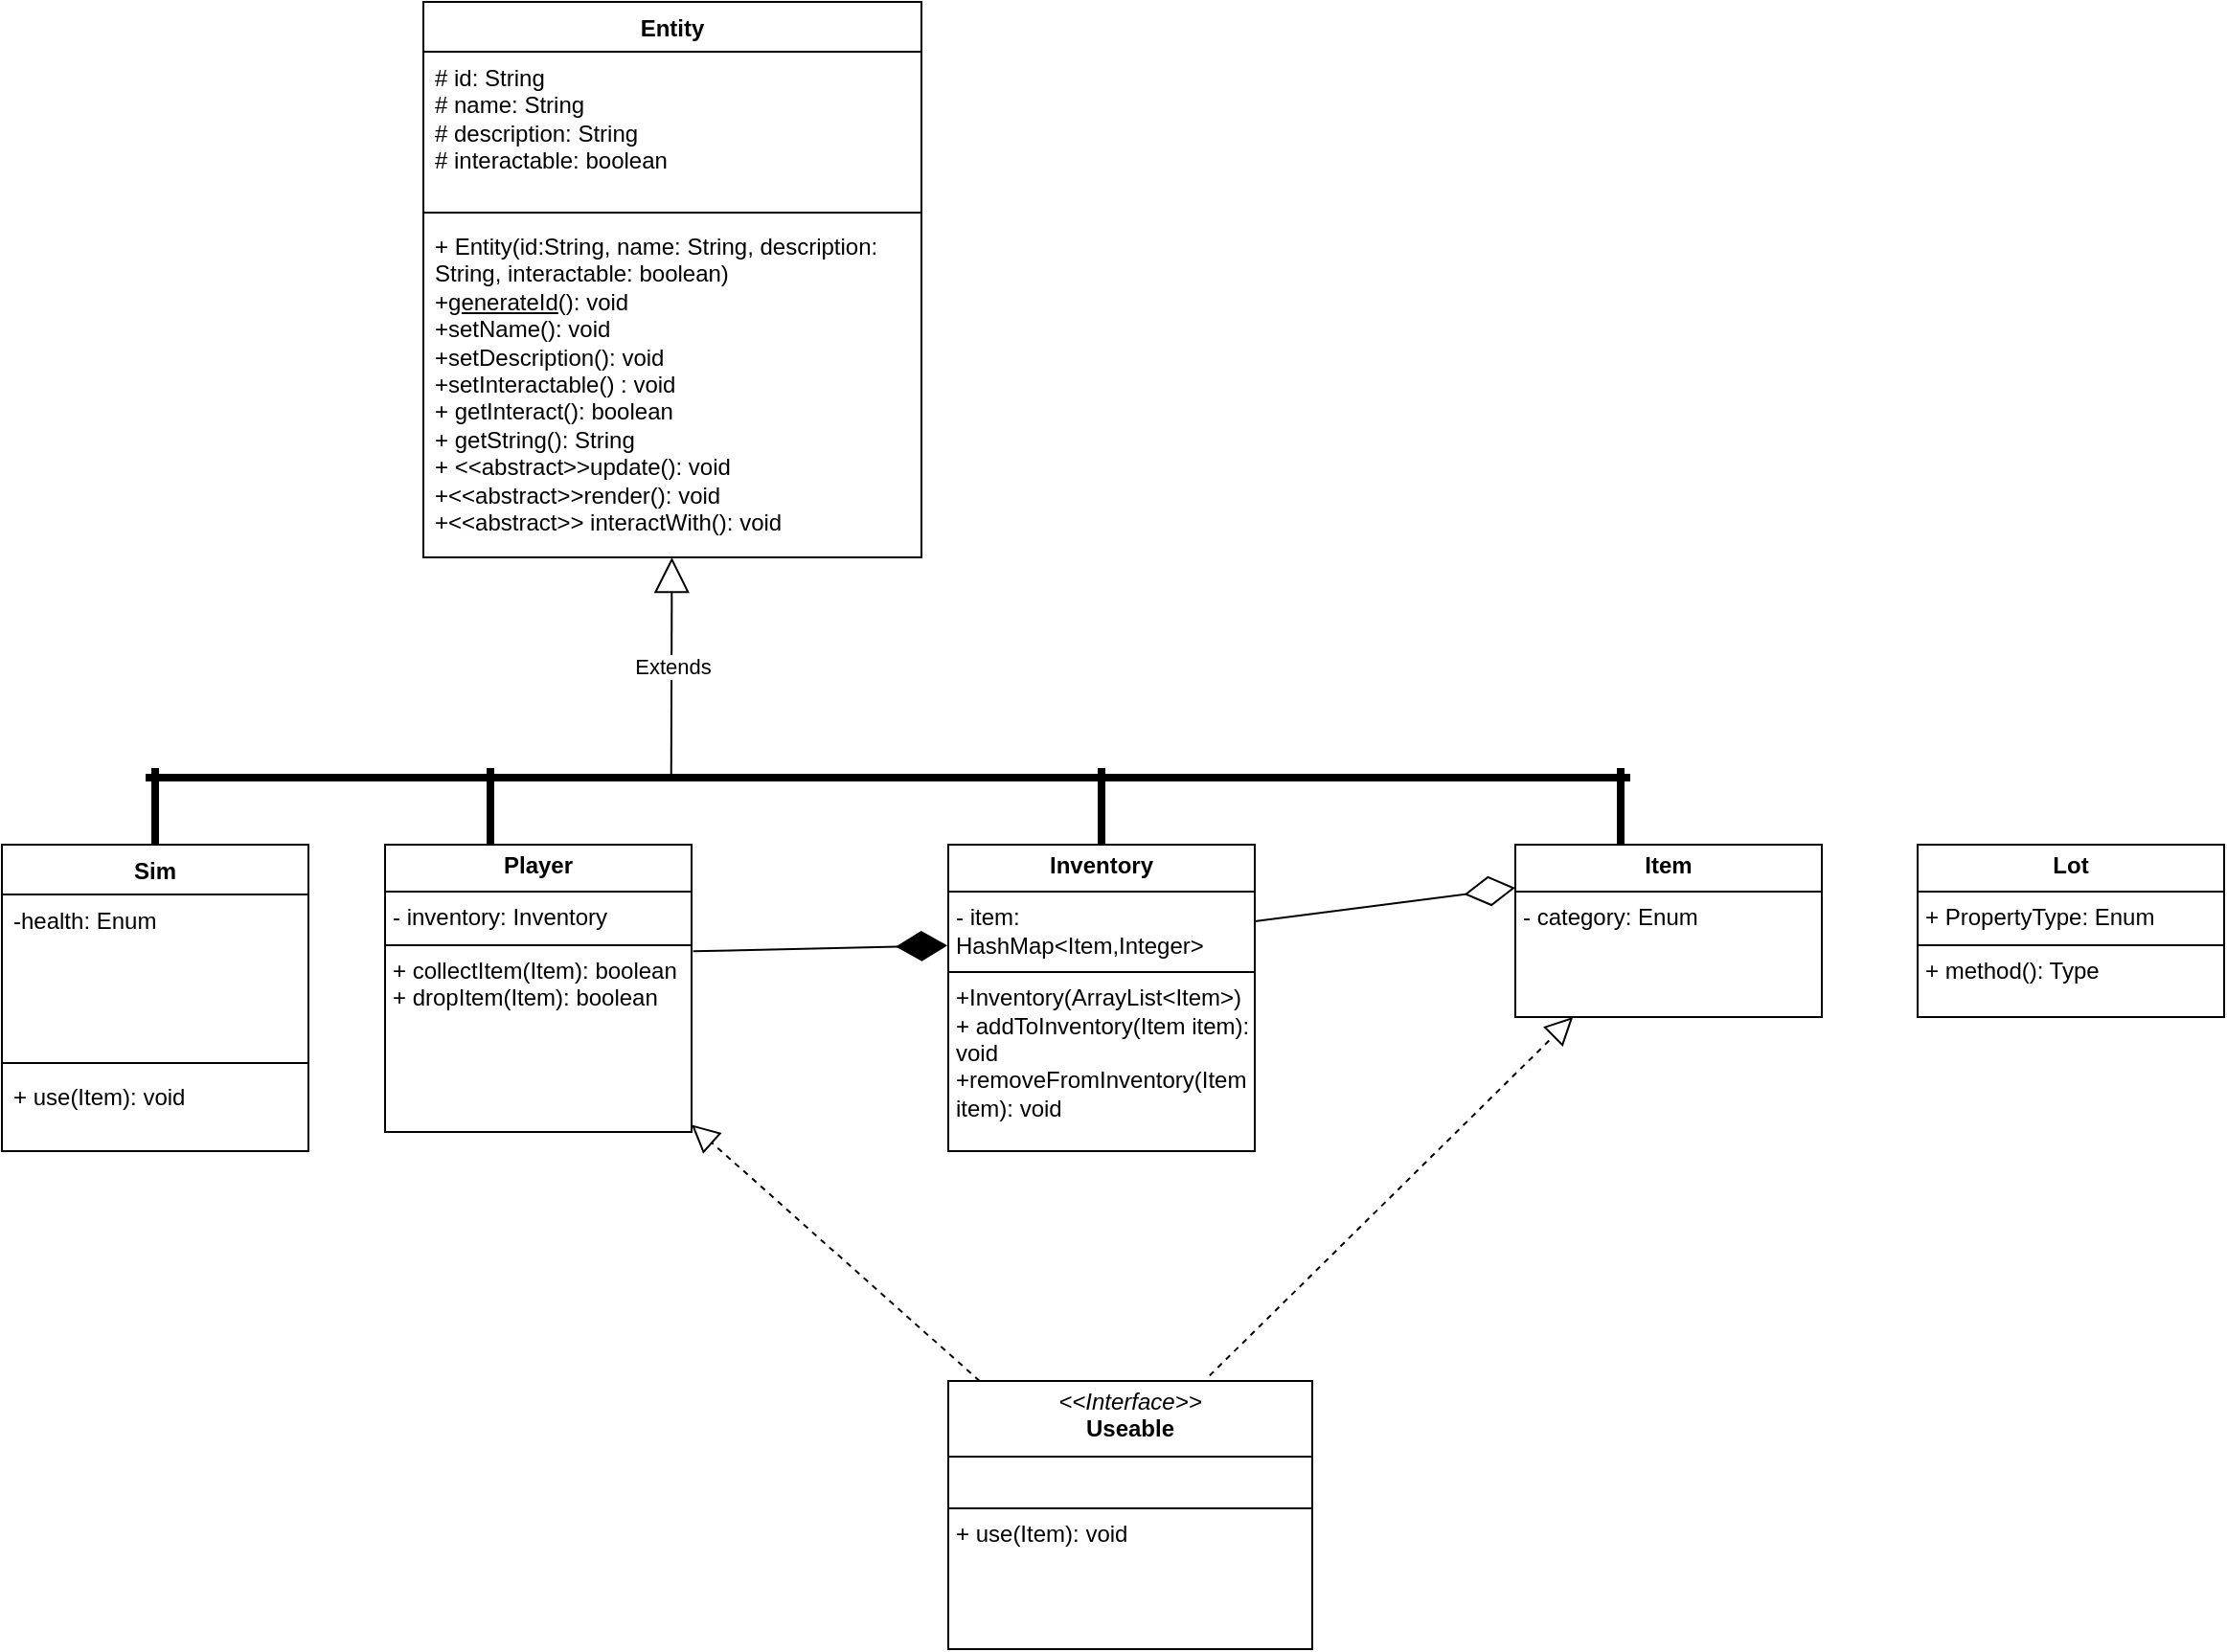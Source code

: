 <mxfile version="24.8.0">
  <diagram id="C5RBs43oDa-KdzZeNtuy" name="Page-1">
    <mxGraphModel dx="1838" dy="962" grid="1" gridSize="10" guides="1" tooltips="1" connect="1" arrows="1" fold="1" page="1" pageScale="1" pageWidth="827" pageHeight="1169" math="0" shadow="0">
      <root>
        <mxCell id="WIyWlLk6GJQsqaUBKTNV-0" />
        <mxCell id="WIyWlLk6GJQsqaUBKTNV-1" parent="WIyWlLk6GJQsqaUBKTNV-0" />
        <mxCell id="8AXX_aWarYT_waoaCrcT-0" value="Entity" style="swimlane;fontStyle=1;align=center;verticalAlign=top;childLayout=stackLayout;horizontal=1;startSize=26;horizontalStack=0;resizeParent=1;resizeParentMax=0;resizeLast=0;collapsible=1;marginBottom=0;whiteSpace=wrap;html=1;" parent="WIyWlLk6GJQsqaUBKTNV-1" vertex="1">
          <mxGeometry x="230" y="60" width="260" height="290" as="geometry" />
        </mxCell>
        <mxCell id="8AXX_aWarYT_waoaCrcT-1" value="# id: String&lt;div&gt;# name: String&lt;/div&gt;&lt;div&gt;# description: String&lt;br&gt;&lt;div&gt;# interactable: boolean&lt;/div&gt;&lt;/div&gt;" style="text;strokeColor=none;fillColor=none;align=left;verticalAlign=top;spacingLeft=4;spacingRight=4;overflow=hidden;rotatable=0;points=[[0,0.5],[1,0.5]];portConstraint=eastwest;whiteSpace=wrap;html=1;" parent="8AXX_aWarYT_waoaCrcT-0" vertex="1">
          <mxGeometry y="26" width="260" height="80" as="geometry" />
        </mxCell>
        <mxCell id="8AXX_aWarYT_waoaCrcT-2" value="" style="line;strokeWidth=1;fillColor=none;align=left;verticalAlign=middle;spacingTop=-1;spacingLeft=3;spacingRight=3;rotatable=0;labelPosition=right;points=[];portConstraint=eastwest;strokeColor=inherit;" parent="8AXX_aWarYT_waoaCrcT-0" vertex="1">
          <mxGeometry y="106" width="260" height="8" as="geometry" />
        </mxCell>
        <mxCell id="8AXX_aWarYT_waoaCrcT-3" value="+ Entity(id:String, name: String, description: String, interactable: boolean)&lt;div&gt;+&lt;u&gt;generateId&lt;/u&gt;(): void&lt;/div&gt;&lt;div&gt;+setName(): void&lt;/div&gt;&lt;div&gt;+setDescription(): void&lt;/div&gt;&lt;div&gt;+setInteractable() : void&lt;br&gt;&lt;div&gt;+ getInteract(): boolean&lt;/div&gt;&lt;div&gt;+ getString(): String&lt;/div&gt;&lt;div&gt;+ &amp;lt;&amp;lt;abstract&amp;gt;&amp;gt;update(): void&lt;/div&gt;&lt;div&gt;+&amp;lt;&amp;lt;abstract&amp;gt;&amp;gt;render(): void&lt;/div&gt;&lt;div&gt;+&amp;lt;&amp;lt;abstract&amp;gt;&amp;gt; interactWith(): void&lt;/div&gt;&lt;/div&gt;&lt;div&gt;&lt;br&gt;&lt;/div&gt;" style="text;strokeColor=none;fillColor=none;align=left;verticalAlign=top;spacingLeft=4;spacingRight=4;overflow=hidden;rotatable=0;points=[[0,0.5],[1,0.5]];portConstraint=eastwest;whiteSpace=wrap;html=1;" parent="8AXX_aWarYT_waoaCrcT-0" vertex="1">
          <mxGeometry y="114" width="260" height="176" as="geometry" />
        </mxCell>
        <mxCell id="8AXX_aWarYT_waoaCrcT-4" value="Sim" style="swimlane;fontStyle=1;align=center;verticalAlign=top;childLayout=stackLayout;horizontal=1;startSize=26;horizontalStack=0;resizeParent=1;resizeParentMax=0;resizeLast=0;collapsible=1;marginBottom=0;whiteSpace=wrap;html=1;" parent="WIyWlLk6GJQsqaUBKTNV-1" vertex="1">
          <mxGeometry x="10" y="500" width="160" height="160" as="geometry" />
        </mxCell>
        <mxCell id="8AXX_aWarYT_waoaCrcT-5" value="&lt;div&gt;-health: Enum&lt;/div&gt;&lt;div&gt;&lt;br&gt;&lt;/div&gt;" style="text;strokeColor=none;fillColor=none;align=left;verticalAlign=top;spacingLeft=4;spacingRight=4;overflow=hidden;rotatable=0;points=[[0,0.5],[1,0.5]];portConstraint=eastwest;whiteSpace=wrap;html=1;" parent="8AXX_aWarYT_waoaCrcT-4" vertex="1">
          <mxGeometry y="26" width="160" height="84" as="geometry" />
        </mxCell>
        <mxCell id="8AXX_aWarYT_waoaCrcT-6" value="" style="line;strokeWidth=1;fillColor=none;align=left;verticalAlign=middle;spacingTop=-1;spacingLeft=3;spacingRight=3;rotatable=0;labelPosition=right;points=[];portConstraint=eastwest;strokeColor=inherit;" parent="8AXX_aWarYT_waoaCrcT-4" vertex="1">
          <mxGeometry y="110" width="160" height="8" as="geometry" />
        </mxCell>
        <mxCell id="8AXX_aWarYT_waoaCrcT-7" value="+ use(Item): void" style="text;strokeColor=none;fillColor=none;align=left;verticalAlign=top;spacingLeft=4;spacingRight=4;overflow=hidden;rotatable=0;points=[[0,0.5],[1,0.5]];portConstraint=eastwest;whiteSpace=wrap;html=1;" parent="8AXX_aWarYT_waoaCrcT-4" vertex="1">
          <mxGeometry y="118" width="160" height="42" as="geometry" />
        </mxCell>
        <mxCell id="8AXX_aWarYT_waoaCrcT-21" value="&lt;p style=&quot;margin:0px;margin-top:4px;text-align:center;&quot;&gt;&lt;b&gt;Item&lt;/b&gt;&lt;/p&gt;&lt;hr size=&quot;1&quot; style=&quot;border-style:solid;&quot;&gt;&lt;p style=&quot;margin:0px;margin-left:4px;&quot;&gt;- category: Enum&lt;/p&gt;" style="verticalAlign=top;align=left;overflow=fill;html=1;whiteSpace=wrap;" parent="WIyWlLk6GJQsqaUBKTNV-1" vertex="1">
          <mxGeometry x="800" y="500" width="160" height="90" as="geometry" />
        </mxCell>
        <mxCell id="8AXX_aWarYT_waoaCrcT-22" value="&lt;p style=&quot;margin:0px;margin-top:4px;text-align:center;&quot;&gt;&lt;b&gt;Inventory&lt;/b&gt;&lt;/p&gt;&lt;hr size=&quot;1&quot; style=&quot;border-style:solid;&quot;&gt;&lt;p style=&quot;margin:0px;margin-left:4px;&quot;&gt;- item: HashMap&amp;lt;Item,Integer&amp;gt;&lt;/p&gt;&lt;hr size=&quot;1&quot; style=&quot;border-style:solid;&quot;&gt;&lt;p style=&quot;margin:0px;margin-left:4px;&quot;&gt;+Inventory(ArrayList&amp;lt;Item&amp;gt;)&lt;br&gt;+ addToInventory(Item item): void&lt;br&gt;+removeFromInventory(Item item): void&lt;br&gt;&lt;br&gt;&lt;/p&gt;" style="verticalAlign=top;align=left;overflow=fill;html=1;whiteSpace=wrap;" parent="WIyWlLk6GJQsqaUBKTNV-1" vertex="1">
          <mxGeometry x="504" y="500" width="160" height="160" as="geometry" />
        </mxCell>
        <mxCell id="8AXX_aWarYT_waoaCrcT-23" value="&lt;p style=&quot;margin:0px;margin-top:4px;text-align:center;&quot;&gt;&lt;b&gt;Player&lt;/b&gt;&lt;/p&gt;&lt;hr size=&quot;1&quot; style=&quot;border-style:solid;&quot;&gt;&lt;p style=&quot;margin:0px;margin-left:4px;&quot;&gt;- inventory: Inventory&lt;/p&gt;&lt;hr size=&quot;1&quot; style=&quot;border-style:solid;&quot;&gt;&lt;p style=&quot;margin:0px;margin-left:4px;&quot;&gt;+ collectItem(Item): boolean&lt;/p&gt;&lt;p style=&quot;margin:0px;margin-left:4px;&quot;&gt;+ dropItem(Item): boolean&lt;/p&gt;" style="verticalAlign=top;align=left;overflow=fill;html=1;whiteSpace=wrap;" parent="WIyWlLk6GJQsqaUBKTNV-1" vertex="1">
          <mxGeometry x="210" y="500" width="160" height="150" as="geometry" />
        </mxCell>
        <mxCell id="8AXX_aWarYT_waoaCrcT-29" value="" style="endArrow=diamondThin;endFill=0;endSize=24;html=1;rounded=0;exitX=1;exitY=0.25;exitDx=0;exitDy=0;entryX=0;entryY=0.25;entryDx=0;entryDy=0;" parent="WIyWlLk6GJQsqaUBKTNV-1" source="8AXX_aWarYT_waoaCrcT-22" target="8AXX_aWarYT_waoaCrcT-21" edge="1">
          <mxGeometry width="160" relative="1" as="geometry">
            <mxPoint x="650" y="630" as="sourcePoint" />
            <mxPoint x="809.2" y="580.76" as="targetPoint" />
          </mxGeometry>
        </mxCell>
        <mxCell id="8AXX_aWarYT_waoaCrcT-34" value="" style="endArrow=diamondThin;endFill=1;endSize=24;html=1;rounded=0;entryX=-0.003;entryY=0.329;entryDx=0;entryDy=0;entryPerimeter=0;exitX=1.005;exitY=0.371;exitDx=0;exitDy=0;exitPerimeter=0;" parent="WIyWlLk6GJQsqaUBKTNV-1" source="8AXX_aWarYT_waoaCrcT-23" target="8AXX_aWarYT_waoaCrcT-22" edge="1">
          <mxGeometry width="160" relative="1" as="geometry">
            <mxPoint x="420" y="610" as="sourcePoint" />
            <mxPoint x="540" y="610" as="targetPoint" />
          </mxGeometry>
        </mxCell>
        <mxCell id="8AXX_aWarYT_waoaCrcT-36" value="&lt;p style=&quot;margin:0px;margin-top:4px;text-align:center;&quot;&gt;&lt;b&gt;Lot&lt;/b&gt;&lt;/p&gt;&lt;hr size=&quot;1&quot; style=&quot;border-style:solid;&quot;&gt;&lt;p style=&quot;margin:0px;margin-left:4px;&quot;&gt;+ PropertyType: Enum&lt;/p&gt;&lt;hr size=&quot;1&quot; style=&quot;border-style:solid;&quot;&gt;&lt;p style=&quot;margin:0px;margin-left:4px;&quot;&gt;+ method(): Type&lt;/p&gt;" style="verticalAlign=top;align=left;overflow=fill;html=1;whiteSpace=wrap;" parent="WIyWlLk6GJQsqaUBKTNV-1" vertex="1">
          <mxGeometry x="1010" y="500" width="160" height="90" as="geometry" />
        </mxCell>
        <mxCell id="8AXX_aWarYT_waoaCrcT-37" value="Extends" style="endArrow=block;endSize=16;endFill=0;html=1;rounded=0;exitX=0.262;exitY=0.333;exitDx=0;exitDy=0;exitPerimeter=0;" parent="WIyWlLk6GJQsqaUBKTNV-1" target="8AXX_aWarYT_waoaCrcT-3" edge="1">
          <mxGeometry width="160" relative="1" as="geometry">
            <mxPoint x="359.38" y="463.33" as="sourcePoint" />
            <mxPoint x="650" y="500" as="targetPoint" />
          </mxGeometry>
        </mxCell>
        <mxCell id="8AXX_aWarYT_waoaCrcT-44" value="" style="line;strokeWidth=4;direction=south;html=1;perimeter=backbonePerimeter;points=[];outlineConnect=0;" parent="WIyWlLk6GJQsqaUBKTNV-1" vertex="1">
          <mxGeometry x="579" y="460" width="10" height="40" as="geometry" />
        </mxCell>
        <mxCell id="8AXX_aWarYT_waoaCrcT-45" value="" style="line;strokeWidth=4;direction=south;html=1;perimeter=backbonePerimeter;points=[];outlineConnect=0;" parent="WIyWlLk6GJQsqaUBKTNV-1" vertex="1">
          <mxGeometry x="850" y="460" width="10" height="40" as="geometry" />
        </mxCell>
        <mxCell id="8AXX_aWarYT_waoaCrcT-46" value="" style="line;strokeWidth=4;direction=south;html=1;perimeter=backbonePerimeter;points=[];outlineConnect=0;" parent="WIyWlLk6GJQsqaUBKTNV-1" vertex="1">
          <mxGeometry x="260" y="460" width="10" height="40" as="geometry" />
        </mxCell>
        <mxCell id="8AXX_aWarYT_waoaCrcT-47" value="" style="line;strokeWidth=4;direction=south;html=1;perimeter=backbonePerimeter;points=[];outlineConnect=0;" parent="WIyWlLk6GJQsqaUBKTNV-1" vertex="1">
          <mxGeometry x="85" y="460" width="10" height="40" as="geometry" />
        </mxCell>
        <mxCell id="8AXX_aWarYT_waoaCrcT-48" value="" style="line;strokeWidth=4;html=1;perimeter=backbonePerimeter;points=[];outlineConnect=0;" parent="WIyWlLk6GJQsqaUBKTNV-1" vertex="1">
          <mxGeometry x="85" y="460" width="775" height="10" as="geometry" />
        </mxCell>
        <mxCell id="HoxNFxqdI5XvEK4eoBQu-2" value="&lt;p style=&quot;margin:0px;margin-top:4px;text-align:center;&quot;&gt;&lt;i&gt;&amp;lt;&amp;lt;Interface&amp;gt;&amp;gt;&lt;/i&gt;&lt;br&gt;&lt;b&gt;Useable&lt;/b&gt;&lt;/p&gt;&lt;hr size=&quot;1&quot; style=&quot;border-style:solid;&quot;&gt;&lt;p style=&quot;margin:0px;margin-left:4px;&quot;&gt;&lt;br&gt;&lt;/p&gt;&lt;hr size=&quot;1&quot; style=&quot;border-style:solid;&quot;&gt;&lt;p style=&quot;margin:0px;margin-left:4px;&quot;&gt;+ use(Item): void&lt;br&gt;&lt;br&gt;&lt;/p&gt;" style="verticalAlign=top;align=left;overflow=fill;html=1;whiteSpace=wrap;" vertex="1" parent="WIyWlLk6GJQsqaUBKTNV-1">
          <mxGeometry x="504" y="780" width="190" height="140" as="geometry" />
        </mxCell>
        <mxCell id="HoxNFxqdI5XvEK4eoBQu-3" value="" style="endArrow=block;dashed=1;endFill=0;endSize=12;html=1;rounded=0;exitX=0.718;exitY=-0.02;exitDx=0;exitDy=0;exitPerimeter=0;entryX=0.188;entryY=1;entryDx=0;entryDy=0;entryPerimeter=0;" edge="1" parent="WIyWlLk6GJQsqaUBKTNV-1" source="HoxNFxqdI5XvEK4eoBQu-2" target="8AXX_aWarYT_waoaCrcT-21">
          <mxGeometry width="160" relative="1" as="geometry">
            <mxPoint x="490" y="480" as="sourcePoint" />
            <mxPoint x="650" y="480" as="targetPoint" />
          </mxGeometry>
        </mxCell>
        <mxCell id="HoxNFxqdI5XvEK4eoBQu-5" value="" style="endArrow=block;dashed=1;endFill=0;endSize=12;html=1;rounded=0;" edge="1" parent="WIyWlLk6GJQsqaUBKTNV-1" source="HoxNFxqdI5XvEK4eoBQu-2" target="8AXX_aWarYT_waoaCrcT-23">
          <mxGeometry width="160" relative="1" as="geometry">
            <mxPoint x="290" y="840" as="sourcePoint" />
            <mxPoint x="450" y="840" as="targetPoint" />
          </mxGeometry>
        </mxCell>
      </root>
    </mxGraphModel>
  </diagram>
</mxfile>
